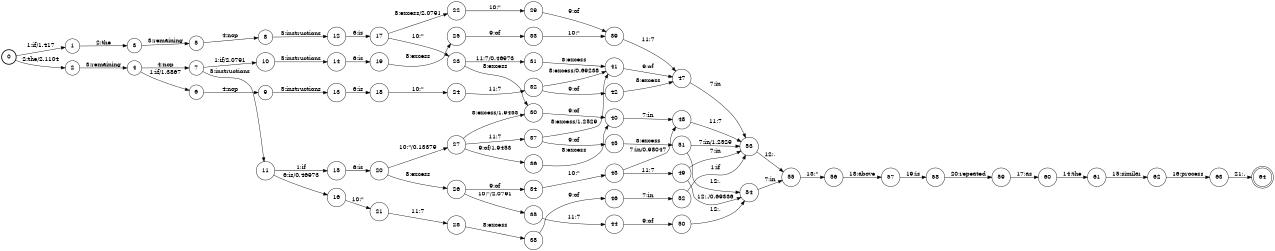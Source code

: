 digraph FST {
rankdir = LR;
size = "8.5,11";
label = "";
center = 1;
orientation = Portrait;
ranksep = "0.4";
nodesep = "0.25";
0 [label = "0", shape = circle, style = bold, fontsize = 14]
	0 -> 1 [label = "1:if/1.417", fontsize = 14];
	0 -> 2 [label = "2:the/2.1104", fontsize = 14];
1 [label = "1", shape = circle, style = solid, fontsize = 14]
	1 -> 3 [label = "2:the", fontsize = 14];
2 [label = "2", shape = circle, style = solid, fontsize = 14]
	2 -> 4 [label = "3:remaining", fontsize = 14];
3 [label = "3", shape = circle, style = solid, fontsize = 14]
	3 -> 5 [label = "3:remaining", fontsize = 14];
4 [label = "4", shape = circle, style = solid, fontsize = 14]
	4 -> 6 [label = "1:if/1.3867", fontsize = 14];
	4 -> 7 [label = "4:nop", fontsize = 14];
5 [label = "5", shape = circle, style = solid, fontsize = 14]
	5 -> 8 [label = "4:nop", fontsize = 14];
6 [label = "6", shape = circle, style = solid, fontsize = 14]
	6 -> 9 [label = "4:nop", fontsize = 14];
7 [label = "7", shape = circle, style = solid, fontsize = 14]
	7 -> 10 [label = "1:if/2.0791", fontsize = 14];
	7 -> 11 [label = "5:instructions", fontsize = 14];
8 [label = "8", shape = circle, style = solid, fontsize = 14]
	8 -> 12 [label = "5:instructions", fontsize = 14];
9 [label = "9", shape = circle, style = solid, fontsize = 14]
	9 -> 13 [label = "5:instructions", fontsize = 14];
10 [label = "10", shape = circle, style = solid, fontsize = 14]
	10 -> 14 [label = "5:instructions", fontsize = 14];
11 [label = "11", shape = circle, style = solid, fontsize = 14]
	11 -> 15 [label = "1:if", fontsize = 14];
	11 -> 16 [label = "6:is/0.46973", fontsize = 14];
12 [label = "12", shape = circle, style = solid, fontsize = 14]
	12 -> 17 [label = "6:is", fontsize = 14];
13 [label = "13", shape = circle, style = solid, fontsize = 14]
	13 -> 18 [label = "6:is", fontsize = 14];
14 [label = "14", shape = circle, style = solid, fontsize = 14]
	14 -> 19 [label = "6:is", fontsize = 14];
15 [label = "15", shape = circle, style = solid, fontsize = 14]
	15 -> 20 [label = "6:is", fontsize = 14];
16 [label = "16", shape = circle, style = solid, fontsize = 14]
	16 -> 21 [label = "10:&quot;", fontsize = 14];
17 [label = "17", shape = circle, style = solid, fontsize = 14]
	17 -> 22 [label = "8:excess/2.0791", fontsize = 14];
	17 -> 23 [label = "10:&quot;", fontsize = 14];
18 [label = "18", shape = circle, style = solid, fontsize = 14]
	18 -> 24 [label = "10:&quot;", fontsize = 14];
19 [label = "19", shape = circle, style = solid, fontsize = 14]
	19 -> 25 [label = "8:excess", fontsize = 14];
20 [label = "20", shape = circle, style = solid, fontsize = 14]
	20 -> 26 [label = "8:excess", fontsize = 14];
	20 -> 27 [label = "10:&quot;/0.13379", fontsize = 14];
21 [label = "21", shape = circle, style = solid, fontsize = 14]
	21 -> 28 [label = "11:7", fontsize = 14];
22 [label = "22", shape = circle, style = solid, fontsize = 14]
	22 -> 29 [label = "10:&quot;", fontsize = 14];
23 [label = "23", shape = circle, style = solid, fontsize = 14]
	23 -> 30 [label = "8:excess", fontsize = 14];
	23 -> 31 [label = "11:7/0.46973", fontsize = 14];
24 [label = "24", shape = circle, style = solid, fontsize = 14]
	24 -> 32 [label = "11:7", fontsize = 14];
25 [label = "25", shape = circle, style = solid, fontsize = 14]
	25 -> 33 [label = "9:of", fontsize = 14];
26 [label = "26", shape = circle, style = solid, fontsize = 14]
	26 -> 34 [label = "9:of", fontsize = 14];
	26 -> 35 [label = "10:&quot;/2.0791", fontsize = 14];
27 [label = "27", shape = circle, style = solid, fontsize = 14]
	27 -> 30 [label = "8:excess/1.9453", fontsize = 14];
	27 -> 36 [label = "9:of/1.9453", fontsize = 14];
	27 -> 37 [label = "11:7", fontsize = 14];
28 [label = "28", shape = circle, style = solid, fontsize = 14]
	28 -> 38 [label = "8:excess", fontsize = 14];
29 [label = "29", shape = circle, style = solid, fontsize = 14]
	29 -> 39 [label = "9:of", fontsize = 14];
30 [label = "30", shape = circle, style = solid, fontsize = 14]
	30 -> 40 [label = "9:of", fontsize = 14];
31 [label = "31", shape = circle, style = solid, fontsize = 14]
	31 -> 41 [label = "8:excess", fontsize = 14];
32 [label = "32", shape = circle, style = solid, fontsize = 14]
	32 -> 41 [label = "8:excess/0.69238", fontsize = 14];
	32 -> 42 [label = "9:of", fontsize = 14];
33 [label = "33", shape = circle, style = solid, fontsize = 14]
	33 -> 39 [label = "10:&quot;", fontsize = 14];
34 [label = "34", shape = circle, style = solid, fontsize = 14]
	34 -> 43 [label = "10:&quot;", fontsize = 14];
35 [label = "35", shape = circle, style = solid, fontsize = 14]
	35 -> 44 [label = "11:7", fontsize = 14];
36 [label = "36", shape = circle, style = solid, fontsize = 14]
	36 -> 40 [label = "8:excess", fontsize = 14];
37 [label = "37", shape = circle, style = solid, fontsize = 14]
	37 -> 41 [label = "8:excess/1.2529", fontsize = 14];
	37 -> 45 [label = "9:of", fontsize = 14];
38 [label = "38", shape = circle, style = solid, fontsize = 14]
	38 -> 46 [label = "9:of", fontsize = 14];
39 [label = "39", shape = circle, style = solid, fontsize = 14]
	39 -> 47 [label = "11:7", fontsize = 14];
40 [label = "40", shape = circle, style = solid, fontsize = 14]
	40 -> 48 [label = "7:in", fontsize = 14];
41 [label = "41", shape = circle, style = solid, fontsize = 14]
	41 -> 47 [label = "9:of", fontsize = 14];
42 [label = "42", shape = circle, style = solid, fontsize = 14]
	42 -> 47 [label = "8:excess", fontsize = 14];
43 [label = "43", shape = circle, style = solid, fontsize = 14]
	43 -> 48 [label = "7:in/0.98047", fontsize = 14];
	43 -> 49 [label = "11:7", fontsize = 14];
44 [label = "44", shape = circle, style = solid, fontsize = 14]
	44 -> 50 [label = "9:of", fontsize = 14];
45 [label = "45", shape = circle, style = solid, fontsize = 14]
	45 -> 51 [label = "8:excess", fontsize = 14];
46 [label = "46", shape = circle, style = solid, fontsize = 14]
	46 -> 52 [label = "7:in", fontsize = 14];
47 [label = "47", shape = circle, style = solid, fontsize = 14]
	47 -> 53 [label = "7:in", fontsize = 14];
48 [label = "48", shape = circle, style = solid, fontsize = 14]
	48 -> 53 [label = "11:7", fontsize = 14];
49 [label = "49", shape = circle, style = solid, fontsize = 14]
	49 -> 53 [label = "7:in", fontsize = 14];
	49 -> 54 [label = "12:,/0.69336", fontsize = 14];
50 [label = "50", shape = circle, style = solid, fontsize = 14]
	50 -> 54 [label = "12:,", fontsize = 14];
51 [label = "51", shape = circle, style = solid, fontsize = 14]
	51 -> 53 [label = "7:in/1.2529", fontsize = 14];
	51 -> 54 [label = "12:,", fontsize = 14];
52 [label = "52", shape = circle, style = solid, fontsize = 14]
	52 -> 53 [label = "1:if", fontsize = 14];
53 [label = "53", shape = circle, style = solid, fontsize = 14]
	53 -> 55 [label = "12:,", fontsize = 14];
54 [label = "54", shape = circle, style = solid, fontsize = 14]
	54 -> 55 [label = "7:in", fontsize = 14];
55 [label = "55", shape = circle, style = solid, fontsize = 14]
	55 -> 56 [label = "13:&quot;", fontsize = 14];
56 [label = "56", shape = circle, style = solid, fontsize = 14]
	56 -> 57 [label = "18:above", fontsize = 14];
57 [label = "57", shape = circle, style = solid, fontsize = 14]
	57 -> 58 [label = "19:is", fontsize = 14];
58 [label = "58", shape = circle, style = solid, fontsize = 14]
	58 -> 59 [label = "20:repeated", fontsize = 14];
59 [label = "59", shape = circle, style = solid, fontsize = 14]
	59 -> 60 [label = "17:as", fontsize = 14];
60 [label = "60", shape = circle, style = solid, fontsize = 14]
	60 -> 61 [label = "14:the", fontsize = 14];
61 [label = "61", shape = circle, style = solid, fontsize = 14]
	61 -> 62 [label = "15:similar", fontsize = 14];
62 [label = "62", shape = circle, style = solid, fontsize = 14]
	62 -> 63 [label = "16:process", fontsize = 14];
63 [label = "63", shape = circle, style = solid, fontsize = 14]
	63 -> 64 [label = "21:.", fontsize = 14];
64 [label = "64", shape = doublecircle, style = solid, fontsize = 14]
}
